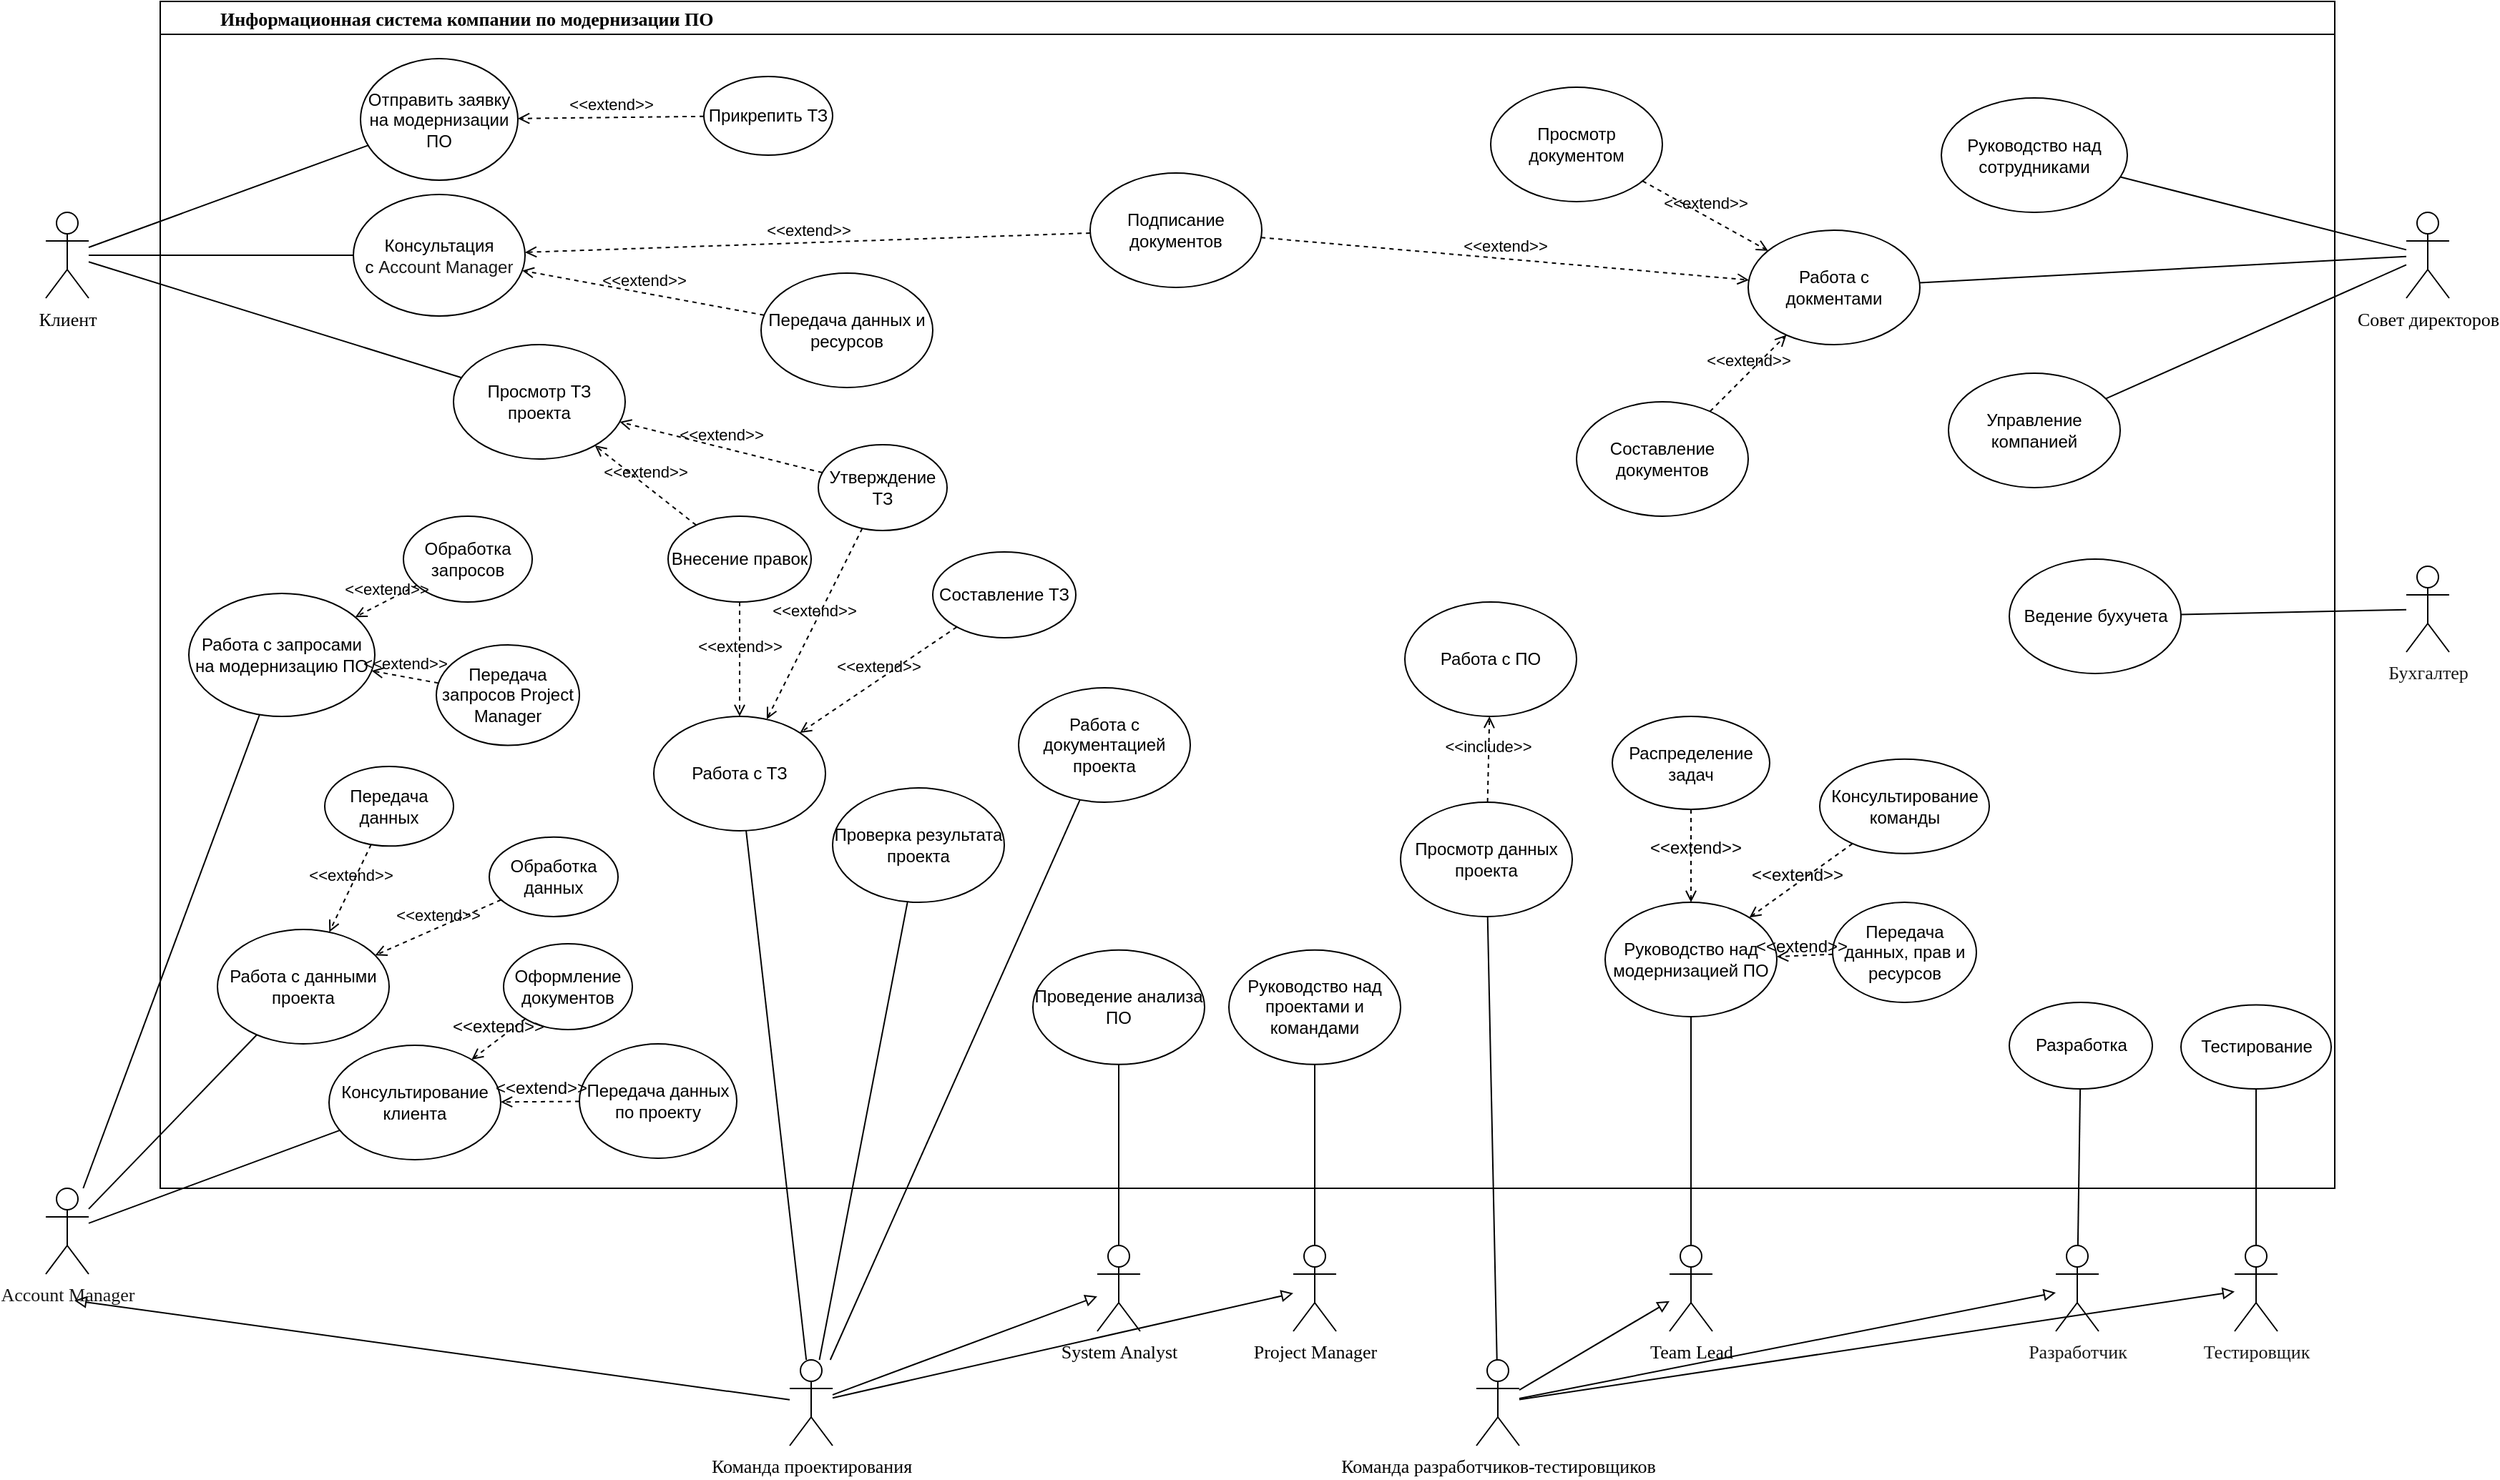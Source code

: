 <mxfile version="20.7.4" type="github"><diagram id="q-M6e1E9mZHze_OHQ8Zx" name="Страница 1"><mxGraphModel dx="5556" dy="4318" grid="1" gridSize="10" guides="1" tooltips="1" connect="1" arrows="1" fold="1" page="1" pageScale="1" pageWidth="1169" pageHeight="827" math="0" shadow="0"><root><mxCell id="0"/><mxCell id="1" parent="0"/><mxCell id="Q3jE0-thjETRsTEA8sDw-2" value="&lt;blockquote style=&quot;margin: 0 0 0 40px; border: none; padding: 0px;&quot;&gt;&lt;font style=&quot;font-size: 13px;&quot; face=&quot;Comic Sans MS&quot;&gt;Информационная система компании по модернизации ПО&lt;/font&gt;&lt;/blockquote&gt;" style="swimlane;whiteSpace=wrap;html=1;align=left;" parent="1" vertex="1"><mxGeometry x="-3160" y="-3290" width="1520" height="830" as="geometry"/></mxCell><mxCell id="R132qENjrmYCssKwSAWS-76" value="Передача данных и ресурсов" style="ellipse;whiteSpace=wrap;html=1;fontSize=12;" parent="Q3jE0-thjETRsTEA8sDw-2" vertex="1"><mxGeometry x="420" y="190" width="120" height="80" as="geometry"/></mxCell><mxCell id="R132qENjrmYCssKwSAWS-80" value="Консультация с&amp;nbsp;&lt;span style=&quot;color: rgb(24, 24, 24); text-align: start;&quot;&gt;Account Manager&lt;/span&gt;" style="ellipse;whiteSpace=wrap;html=1;fontSize=12;" parent="Q3jE0-thjETRsTEA8sDw-2" vertex="1"><mxGeometry x="135" y="135" width="120" height="85" as="geometry"/></mxCell><mxCell id="ix6OceEXEXEtg4Lz2ZiF-7" value="Работа с запросами на модернизацию ПО" style="ellipse;whiteSpace=wrap;html=1;labelBackgroundColor=none;fontSize=12;" parent="Q3jE0-thjETRsTEA8sDw-2" vertex="1"><mxGeometry x="20" y="414" width="130" height="86" as="geometry"/></mxCell><mxCell id="R132qENjrmYCssKwSAWS-59" value="Оформление документов" style="ellipse;whiteSpace=wrap;html=1;fontSize=12;" parent="Q3jE0-thjETRsTEA8sDw-2" vertex="1"><mxGeometry x="240" y="659.0" width="90" height="60" as="geometry"/></mxCell><mxCell id="R132qENjrmYCssKwSAWS-232" value="Передача данных по проекту" style="ellipse;whiteSpace=wrap;html=1;fontFamily=Helvetica;fontSize=12;fontColor=#000000;" parent="Q3jE0-thjETRsTEA8sDw-2" vertex="1"><mxGeometry x="293" y="729" width="110" height="80" as="geometry"/></mxCell><mxCell id="4A9F8sgdERrpIYho22bt-57" value="Отправить заявку на модернизации ПО" style="ellipse;whiteSpace=wrap;html=1;fontFamily=Helvetica;fontSize=12;" parent="Q3jE0-thjETRsTEA8sDw-2" vertex="1"><mxGeometry x="140" y="40" width="110" height="85" as="geometry"/></mxCell><mxCell id="R132qENjrmYCssKwSAWS-68" value="Просмотр ТЗ проекта" style="ellipse;whiteSpace=wrap;html=1;fontSize=12;" parent="Q3jE0-thjETRsTEA8sDw-2" vertex="1"><mxGeometry x="205.0" y="240" width="120" height="80" as="geometry"/></mxCell><mxCell id="R132qENjrmYCssKwSAWS-87" value="Внесение правок" style="ellipse;whiteSpace=wrap;html=1;fontSize=12;" parent="Q3jE0-thjETRsTEA8sDw-2" vertex="1"><mxGeometry x="355" y="360" width="100" height="60" as="geometry"/></mxCell><mxCell id="R132qENjrmYCssKwSAWS-86" value="&amp;lt;&amp;lt;extend&amp;gt;&amp;gt;" style="html=1;verticalAlign=bottom;labelBackgroundColor=none;endArrow=open;endFill=0;dashed=1;rounded=0;" parent="Q3jE0-thjETRsTEA8sDw-2" source="R132qENjrmYCssKwSAWS-87" target="R132qENjrmYCssKwSAWS-68" edge="1"><mxGeometry width="160" relative="1" as="geometry"><mxPoint x="1666" y="380" as="sourcePoint"/><mxPoint x="900.426" y="146.716" as="targetPoint"/></mxGeometry></mxCell><mxCell id="R132qENjrmYCssKwSAWS-145" value="Проведение анализа ПО" style="ellipse;whiteSpace=wrap;html=1;fontFamily=Helvetica;fontSize=12;" parent="Q3jE0-thjETRsTEA8sDw-2" vertex="1"><mxGeometry x="610" y="663.43" width="120" height="80" as="geometry"/></mxCell><mxCell id="R132qENjrmYCssKwSAWS-171" value="Работа с ТЗ" style="ellipse;whiteSpace=wrap;html=1;fontFamily=Helvetica;fontSize=12;" parent="Q3jE0-thjETRsTEA8sDw-2" vertex="1"><mxGeometry x="345" y="500" width="120" height="80" as="geometry"/></mxCell><mxCell id="ix6OceEXEXEtg4Lz2ZiF-79" value="Работа с документацией проекта" style="ellipse;whiteSpace=wrap;html=1;labelBackgroundColor=none;fontFamily=Helvetica;fontSize=12;" parent="Q3jE0-thjETRsTEA8sDw-2" vertex="1"><mxGeometry x="600" y="480" width="120" height="80" as="geometry"/></mxCell><mxCell id="Q3jE0-thjETRsTEA8sDw-16" value="Прикрепить ТЗ" style="ellipse;whiteSpace=wrap;html=1;" parent="Q3jE0-thjETRsTEA8sDw-2" vertex="1"><mxGeometry x="380" y="52.5" width="90" height="55" as="geometry"/></mxCell><mxCell id="Q3jE0-thjETRsTEA8sDw-15" value="&amp;lt;&amp;lt;extend&amp;gt;&amp;gt;" style="html=1;verticalAlign=bottom;labelBackgroundColor=none;endArrow=open;endFill=0;dashed=1;rounded=0;" parent="Q3jE0-thjETRsTEA8sDw-2" source="Q3jE0-thjETRsTEA8sDw-16" target="4A9F8sgdERrpIYho22bt-57" edge="1"><mxGeometry width="160" relative="1" as="geometry"><mxPoint x="100" y="90" as="sourcePoint"/><mxPoint x="741.081" y="145.846" as="targetPoint"/></mxGeometry></mxCell><mxCell id="R132qENjrmYCssKwSAWS-169" value="Руководство над проектами и командами" style="ellipse;whiteSpace=wrap;html=1;fontFamily=Helvetica;fontSize=12;" parent="Q3jE0-thjETRsTEA8sDw-2" vertex="1"><mxGeometry x="747" y="663.43" width="120" height="80" as="geometry"/></mxCell><mxCell id="EGCAOp2a2AUE9X2CAahs-15" value="Работа с докментами" style="ellipse;whiteSpace=wrap;html=1;fontFamily=Helvetica;fontSize=12;" parent="Q3jE0-thjETRsTEA8sDw-2" vertex="1"><mxGeometry x="1110" y="160" width="120" height="80" as="geometry"/></mxCell><mxCell id="bzjALbDD4a5zxIs57WuT-79" value="Руководство над сотрудниками" style="ellipse;whiteSpace=wrap;html=1;fontSize=12;" parent="Q3jE0-thjETRsTEA8sDw-2" vertex="1"><mxGeometry x="1245" y="67.5" width="130" height="80" as="geometry"/></mxCell><mxCell id="EGCAOp2a2AUE9X2CAahs-22" value="Проверка результата проекта" style="ellipse;whiteSpace=wrap;html=1;fontFamily=Helvetica;fontSize=12;" parent="Q3jE0-thjETRsTEA8sDw-2" vertex="1"><mxGeometry x="470" y="550" width="120" height="80" as="geometry"/></mxCell><mxCell id="ix6OceEXEXEtg4Lz2ZiF-23" value="Работа с данными проекта" style="ellipse;whiteSpace=wrap;html=1;labelBackgroundColor=none;fontSize=12;" parent="Q3jE0-thjETRsTEA8sDw-2" vertex="1"><mxGeometry x="40" y="649.0" width="120" height="80" as="geometry"/></mxCell><mxCell id="ix6OceEXEXEtg4Lz2ZiF-25" value="Консультирование клиента" style="ellipse;whiteSpace=wrap;html=1;labelBackgroundColor=none;fontSize=12;" parent="Q3jE0-thjETRsTEA8sDw-2" vertex="1"><mxGeometry x="118" y="730.0" width="120" height="80" as="geometry"/></mxCell><mxCell id="ix6OceEXEXEtg4Lz2ZiF-29" value="&amp;lt;&amp;lt;extend&amp;gt;&amp;gt;" style="html=1;verticalAlign=bottom;labelBackgroundColor=none;endArrow=open;endFill=0;dashed=1;rounded=0;fontSize=12;" parent="Q3jE0-thjETRsTEA8sDw-2" source="R132qENjrmYCssKwSAWS-59" target="ix6OceEXEXEtg4Lz2ZiF-25" edge="1"><mxGeometry width="160" relative="1" as="geometry"><mxPoint x="892.04" y="259.77" as="sourcePoint"/><mxPoint x="830.0" y="282.25" as="targetPoint"/></mxGeometry></mxCell><mxCell id="ix6OceEXEXEtg4Lz2ZiF-65" value="&amp;lt;&amp;lt;extend&amp;gt;&amp;gt;" style="html=1;verticalAlign=bottom;labelBackgroundColor=none;endArrow=open;endFill=0;dashed=1;rounded=0;fontSize=12;" parent="Q3jE0-thjETRsTEA8sDw-2" source="R132qENjrmYCssKwSAWS-232" target="ix6OceEXEXEtg4Lz2ZiF-25" edge="1"><mxGeometry width="160" relative="1" as="geometry"><mxPoint x="660.0" y="723.75" as="sourcePoint"/><mxPoint x="550" y="913.75" as="targetPoint"/></mxGeometry></mxCell><mxCell id="EGCAOp2a2AUE9X2CAahs-6" value="Работа с ПО" style="ellipse;whiteSpace=wrap;html=1;fontFamily=Helvetica;fontSize=12;" parent="Q3jE0-thjETRsTEA8sDw-2" vertex="1"><mxGeometry x="870" y="420" width="120" height="80" as="geometry"/></mxCell><mxCell id="R132qENjrmYCssKwSAWS-244" value="Руководство над модернизацией ПО" style="ellipse;whiteSpace=wrap;html=1;fontFamily=Helvetica;fontSize=12;fontColor=#000000;" parent="Q3jE0-thjETRsTEA8sDw-2" vertex="1"><mxGeometry x="1010" y="630" width="120" height="80" as="geometry"/></mxCell><mxCell id="ix6OceEXEXEtg4Lz2ZiF-45" value="Просмотр данных проекта" style="ellipse;whiteSpace=wrap;html=1;labelBackgroundColor=none;fontSize=12;" parent="Q3jE0-thjETRsTEA8sDw-2" vertex="1"><mxGeometry x="867" y="560.0" width="120" height="80" as="geometry"/></mxCell><mxCell id="ix6OceEXEXEtg4Lz2ZiF-46" value="&amp;lt;&amp;lt;include&amp;gt;&amp;gt;" style="html=1;verticalAlign=bottom;labelBackgroundColor=none;endArrow=open;endFill=0;dashed=1;rounded=0;" parent="Q3jE0-thjETRsTEA8sDw-2" source="ix6OceEXEXEtg4Lz2ZiF-45" target="EGCAOp2a2AUE9X2CAahs-6" edge="1"><mxGeometry width="160" relative="1" as="geometry"><mxPoint x="1539.136" y="-120.994" as="sourcePoint"/><mxPoint x="2095" y="174.38" as="targetPoint"/></mxGeometry></mxCell><mxCell id="P26Z6dgOLpdy5V5UXd-2-22" value="Тестирование" style="ellipse;whiteSpace=wrap;html=1;fontFamily=Helvetica;fontSize=12;" parent="Q3jE0-thjETRsTEA8sDw-2" vertex="1"><mxGeometry x="1412.5" y="701.75" width="105" height="58.75" as="geometry"/></mxCell><mxCell id="aQfH-yUkHVSsQNP4qPw7-16" value="Ведение бухучета" style="ellipse;whiteSpace=wrap;html=1;fontFamily=Helvetica;fontSize=12;" parent="Q3jE0-thjETRsTEA8sDw-2" vertex="1"><mxGeometry x="1292.5" y="390" width="120" height="80" as="geometry"/></mxCell><mxCell id="eBuiHBeiZORuK9-Sv1f4-7" value="Подписание документов" style="ellipse;whiteSpace=wrap;html=1;" parent="Q3jE0-thjETRsTEA8sDw-2" vertex="1"><mxGeometry x="650" y="120" width="120" height="80" as="geometry"/></mxCell><mxCell id="7XXF3W5mxEPoloaBKH3f-2" value="&amp;lt;&amp;lt;extend&amp;gt;&amp;gt;" style="html=1;verticalAlign=bottom;labelBackgroundColor=none;endArrow=open;endFill=0;dashed=1;rounded=0;" parent="Q3jE0-thjETRsTEA8sDw-2" source="eBuiHBeiZORuK9-Sv1f4-7" target="R132qENjrmYCssKwSAWS-80" edge="1"><mxGeometry width="160" relative="1" as="geometry"><mxPoint x="245.255" y="206.649" as="sourcePoint"/><mxPoint x="175.982" y="247.698" as="targetPoint"/></mxGeometry></mxCell><mxCell id="7XXF3W5mxEPoloaBKH3f-3" value="&amp;lt;&amp;lt;extend&amp;gt;&amp;gt;" style="html=1;verticalAlign=bottom;labelBackgroundColor=none;endArrow=open;endFill=0;dashed=1;rounded=0;" parent="Q3jE0-thjETRsTEA8sDw-2" source="R132qENjrmYCssKwSAWS-76" target="R132qENjrmYCssKwSAWS-80" edge="1"><mxGeometry width="160" relative="1" as="geometry"><mxPoint x="270.341" y="285.739" as="sourcePoint"/><mxPoint x="189.666" y="279.475" as="targetPoint"/></mxGeometry></mxCell><mxCell id="7XXF3W5mxEPoloaBKH3f-8" value="Обработка запросов" style="ellipse;whiteSpace=wrap;html=1;" parent="Q3jE0-thjETRsTEA8sDw-2" vertex="1"><mxGeometry x="170" y="360" width="90" height="60" as="geometry"/></mxCell><mxCell id="7XXF3W5mxEPoloaBKH3f-7" value="&amp;lt;&amp;lt;extend&amp;gt;&amp;gt;" style="html=1;verticalAlign=bottom;labelBackgroundColor=none;endArrow=open;endFill=0;dashed=1;rounded=0;" parent="Q3jE0-thjETRsTEA8sDw-2" source="7XXF3W5mxEPoloaBKH3f-8" target="ix6OceEXEXEtg4Lz2ZiF-7" edge="1"><mxGeometry width="160" relative="1" as="geometry"><mxPoint x="220" y="500" as="sourcePoint"/><mxPoint x="168.221" y="307.761" as="targetPoint"/></mxGeometry></mxCell><mxCell id="7XXF3W5mxEPoloaBKH3f-10" value="Передача запросов&amp;nbsp;&lt;span style=&quot;text-align: start; background-color: rgb(255, 255, 255);&quot;&gt;&lt;font style=&quot;font-size: 12px;&quot;&gt;Project Manager&lt;/font&gt;&lt;/span&gt;" style="ellipse;whiteSpace=wrap;html=1;" parent="Q3jE0-thjETRsTEA8sDw-2" vertex="1"><mxGeometry x="193" y="450" width="100" height="70.25" as="geometry"/></mxCell><mxCell id="7XXF3W5mxEPoloaBKH3f-9" value="&amp;lt;&amp;lt;extend&amp;gt;&amp;gt;" style="html=1;verticalAlign=bottom;labelBackgroundColor=none;endArrow=open;endFill=0;dashed=1;rounded=0;" parent="Q3jE0-thjETRsTEA8sDw-2" source="7XXF3W5mxEPoloaBKH3f-10" target="ix6OceEXEXEtg4Lz2ZiF-7" edge="1"><mxGeometry width="160" relative="1" as="geometry"><mxPoint x="250" y="560" as="sourcePoint"/><mxPoint x="166.739" y="536.993" as="targetPoint"/></mxGeometry></mxCell><mxCell id="7XXF3W5mxEPoloaBKH3f-12" value="Обработка данных" style="ellipse;whiteSpace=wrap;html=1;fontFamily=Helvetica;fontSize=12;" parent="Q3jE0-thjETRsTEA8sDw-2" vertex="1"><mxGeometry x="230" y="584.38" width="90" height="55.62" as="geometry"/></mxCell><mxCell id="7XXF3W5mxEPoloaBKH3f-11" value="&amp;lt;&amp;lt;extend&amp;gt;&amp;gt;" style="html=1;verticalAlign=bottom;labelBackgroundColor=none;endArrow=open;endFill=0;dashed=1;rounded=0;" parent="Q3jE0-thjETRsTEA8sDw-2" source="7XXF3W5mxEPoloaBKH3f-12" target="ix6OceEXEXEtg4Lz2ZiF-23" edge="1"><mxGeometry width="160" relative="1" as="geometry"><mxPoint x="200" y="600" as="sourcePoint"/><mxPoint x="168.605" y="541.424" as="targetPoint"/></mxGeometry></mxCell><mxCell id="7XXF3W5mxEPoloaBKH3f-13" value="Передача данных" style="ellipse;whiteSpace=wrap;html=1;fontFamily=Helvetica;fontSize=12;" parent="Q3jE0-thjETRsTEA8sDw-2" vertex="1"><mxGeometry x="115" y="535.06" width="90" height="55.62" as="geometry"/></mxCell><mxCell id="7XXF3W5mxEPoloaBKH3f-14" value="&amp;lt;&amp;lt;extend&amp;gt;&amp;gt;" style="html=1;verticalAlign=bottom;labelBackgroundColor=none;endArrow=open;endFill=0;dashed=1;rounded=0;" parent="Q3jE0-thjETRsTEA8sDw-2" source="7XXF3W5mxEPoloaBKH3f-13" target="ix6OceEXEXEtg4Lz2ZiF-23" edge="1"><mxGeometry width="160" relative="1" as="geometry"><mxPoint x="288.363" y="668.858" as="sourcePoint"/><mxPoint x="226.06" y="684.743" as="targetPoint"/></mxGeometry></mxCell><mxCell id="7XXF3W5mxEPoloaBKH3f-16" value="Утверждение ТЗ" style="ellipse;whiteSpace=wrap;html=1;fontFamily=Helvetica;fontSize=12;" parent="Q3jE0-thjETRsTEA8sDw-2" vertex="1"><mxGeometry x="460" y="310" width="90" height="60" as="geometry"/></mxCell><mxCell id="7XXF3W5mxEPoloaBKH3f-15" value="&amp;lt;&amp;lt;extend&amp;gt;&amp;gt;" style="html=1;verticalAlign=bottom;labelBackgroundColor=none;endArrow=open;endFill=0;dashed=1;rounded=0;" parent="Q3jE0-thjETRsTEA8sDw-2" source="7XXF3W5mxEPoloaBKH3f-16" target="R132qENjrmYCssKwSAWS-171" edge="1"><mxGeometry width="160" relative="1" as="geometry"><mxPoint x="390" y="470" as="sourcePoint"/><mxPoint x="226.06" y="684.743" as="targetPoint"/></mxGeometry></mxCell><mxCell id="7XXF3W5mxEPoloaBKH3f-17" value="&amp;lt;&amp;lt;extend&amp;gt;&amp;gt;" style="html=1;verticalAlign=bottom;labelBackgroundColor=none;endArrow=open;endFill=0;dashed=1;rounded=0;" parent="Q3jE0-thjETRsTEA8sDw-2" source="R132qENjrmYCssKwSAWS-87" target="R132qENjrmYCssKwSAWS-171" edge="1"><mxGeometry width="160" relative="1" as="geometry"><mxPoint x="436.287" y="498.984" as="sourcePoint"/><mxPoint x="514.938" y="547.481" as="targetPoint"/></mxGeometry></mxCell><mxCell id="7XXF3W5mxEPoloaBKH3f-25" value="Передача данных, прав и ресурсов" style="ellipse;whiteSpace=wrap;html=1;fontFamily=Helvetica;fontSize=12;" parent="Q3jE0-thjETRsTEA8sDw-2" vertex="1"><mxGeometry x="1169" y="630" width="100.5" height="70" as="geometry"/></mxCell><mxCell id="7XXF3W5mxEPoloaBKH3f-30" value="Составление ТЗ" style="ellipse;whiteSpace=wrap;html=1;fontFamily=Helvetica;fontSize=12;" parent="Q3jE0-thjETRsTEA8sDw-2" vertex="1"><mxGeometry x="540" y="385" width="100" height="60" as="geometry"/></mxCell><mxCell id="7XXF3W5mxEPoloaBKH3f-29" value="&amp;lt;&amp;lt;extend&amp;gt;&amp;gt;" style="html=1;verticalAlign=bottom;labelBackgroundColor=none;endArrow=open;endFill=0;dashed=1;rounded=0;" parent="Q3jE0-thjETRsTEA8sDw-2" source="7XXF3W5mxEPoloaBKH3f-30" target="R132qENjrmYCssKwSAWS-171" edge="1"><mxGeometry width="160" relative="1" as="geometry"><mxPoint x="580" y="550" as="sourcePoint"/><mxPoint x="590.001" y="544.876" as="targetPoint"/></mxGeometry></mxCell><mxCell id="7XXF3W5mxEPoloaBKH3f-31" value="&amp;lt;&amp;lt;extend&amp;gt;&amp;gt;" style="html=1;verticalAlign=bottom;labelBackgroundColor=none;endArrow=open;endFill=0;dashed=1;rounded=0;fontSize=12;" parent="Q3jE0-thjETRsTEA8sDw-2" source="7XXF3W5mxEPoloaBKH3f-32" target="R132qENjrmYCssKwSAWS-244" edge="1"><mxGeometry x="0.113" y="3" width="160" relative="1" as="geometry"><mxPoint x="1650" y="800" as="sourcePoint"/><mxPoint x="1620.005" y="819.0" as="targetPoint"/><mxPoint as="offset"/></mxGeometry></mxCell><mxCell id="7XXF3W5mxEPoloaBKH3f-32" value="Распределение задач" style="ellipse;whiteSpace=wrap;html=1;fontFamily=Helvetica;fontSize=12;" parent="Q3jE0-thjETRsTEA8sDw-2" vertex="1"><mxGeometry x="1015" y="500" width="110" height="65" as="geometry"/></mxCell><mxCell id="7XXF3W5mxEPoloaBKH3f-36" value="Консультирование команды" style="ellipse;whiteSpace=wrap;html=1;fontFamily=Helvetica;fontSize=12;" parent="Q3jE0-thjETRsTEA8sDw-2" vertex="1"><mxGeometry x="1160" y="529.87" width="118.5" height="66" as="geometry"/></mxCell><mxCell id="7XXF3W5mxEPoloaBKH3f-35" value="&amp;lt;&amp;lt;extend&amp;gt;&amp;gt;" style="html=1;verticalAlign=bottom;labelBackgroundColor=none;endArrow=open;endFill=0;dashed=1;rounded=0;fontSize=12;" parent="Q3jE0-thjETRsTEA8sDw-2" source="7XXF3W5mxEPoloaBKH3f-36" target="R132qENjrmYCssKwSAWS-244" edge="1"><mxGeometry x="0.113" y="3" width="160" relative="1" as="geometry"><mxPoint x="1730" y="640" as="sourcePoint"/><mxPoint x="1712.425" y="754.993" as="targetPoint"/><mxPoint as="offset"/></mxGeometry></mxCell><mxCell id="7XXF3W5mxEPoloaBKH3f-39" value="&amp;lt;&amp;lt;extend&amp;gt;&amp;gt;" style="html=1;verticalAlign=bottom;labelBackgroundColor=none;endArrow=open;endFill=0;dashed=1;rounded=0;" parent="Q3jE0-thjETRsTEA8sDw-2" source="7XXF3W5mxEPoloaBKH3f-16" target="R132qENjrmYCssKwSAWS-68" edge="1"><mxGeometry width="160" relative="1" as="geometry"><mxPoint x="490" y="280" as="sourcePoint"/><mxPoint x="313.984" y="152.794" as="targetPoint"/></mxGeometry></mxCell><mxCell id="7XXF3W5mxEPoloaBKH3f-40" value="&amp;lt;&amp;lt;extend&amp;gt;&amp;gt;" style="html=1;verticalAlign=bottom;labelBackgroundColor=none;endArrow=open;endFill=0;dashed=1;rounded=0;" parent="Q3jE0-thjETRsTEA8sDw-2" source="eBuiHBeiZORuK9-Sv1f4-7" target="EGCAOp2a2AUE9X2CAahs-15" edge="1"><mxGeometry width="160" relative="1" as="geometry"><mxPoint x="510.131" y="311.036" as="sourcePoint"/><mxPoint x="316.415" y="205.348" as="targetPoint"/></mxGeometry></mxCell><mxCell id="64nfUpu1Uzu5Sois6S0N-4" value="Составление документов" style="ellipse;whiteSpace=wrap;html=1;" parent="Q3jE0-thjETRsTEA8sDw-2" vertex="1"><mxGeometry x="990" y="280" width="120" height="80" as="geometry"/></mxCell><mxCell id="64nfUpu1Uzu5Sois6S0N-3" value="&amp;lt;&amp;lt;extend&amp;gt;&amp;gt;" style="html=1;verticalAlign=bottom;labelBackgroundColor=none;endArrow=open;endFill=0;dashed=1;rounded=0;" parent="Q3jE0-thjETRsTEA8sDw-2" source="64nfUpu1Uzu5Sois6S0N-4" target="EGCAOp2a2AUE9X2CAahs-15" edge="1"><mxGeometry width="160" relative="1" as="geometry"><mxPoint x="1070" y="217" as="sourcePoint"/><mxPoint x="1016.718" y="173.282" as="targetPoint"/></mxGeometry></mxCell><mxCell id="OAdBRjFuNahk1NcrSssZ-12" value="&amp;lt;&amp;lt;extend&amp;gt;&amp;gt;" style="html=1;verticalAlign=bottom;labelBackgroundColor=none;endArrow=open;endFill=0;dashed=1;rounded=0;fontSize=12;" parent="Q3jE0-thjETRsTEA8sDw-2" source="7XXF3W5mxEPoloaBKH3f-25" target="R132qENjrmYCssKwSAWS-244" edge="1"><mxGeometry x="0.113" y="3" width="160" relative="1" as="geometry"><mxPoint x="1491.403" y="703.176" as="sourcePoint"/><mxPoint x="1700.657" y="724.718" as="targetPoint"/><mxPoint as="offset"/></mxGeometry></mxCell><mxCell id="HTXveV4ctOpD13o5E84P-7" value="Управление компанией" style="ellipse;whiteSpace=wrap;html=1;" parent="Q3jE0-thjETRsTEA8sDw-2" vertex="1"><mxGeometry x="1250" y="260" width="120" height="80" as="geometry"/></mxCell><mxCell id="R132qENjrmYCssKwSAWS-193" value="Разработка" style="ellipse;whiteSpace=wrap;html=1;fontFamily=Helvetica;fontSize=12;fontColor=#000000;" parent="Q3jE0-thjETRsTEA8sDw-2" vertex="1"><mxGeometry x="1292.5" y="700" width="100" height="60.5" as="geometry"/></mxCell><mxCell id="64nfUpu1Uzu5Sois6S0N-2" value="Просмотр документом" style="ellipse;whiteSpace=wrap;html=1;" parent="Q3jE0-thjETRsTEA8sDw-2" vertex="1"><mxGeometry x="930" y="60" width="120" height="80" as="geometry"/></mxCell><mxCell id="64nfUpu1Uzu5Sois6S0N-1" value="&amp;lt;&amp;lt;extend&amp;gt;&amp;gt;" style="html=1;verticalAlign=bottom;labelBackgroundColor=none;endArrow=open;endFill=0;dashed=1;rounded=0;" parent="Q3jE0-thjETRsTEA8sDw-2" source="64nfUpu1Uzu5Sois6S0N-2" target="EGCAOp2a2AUE9X2CAahs-15" edge="1"><mxGeometry width="160" relative="1" as="geometry"><mxPoint x="1020" y="220" as="sourcePoint"/><mxPoint x="990.031" y="138.724" as="targetPoint"/></mxGeometry></mxCell><mxCell id="4A9F8sgdERrpIYho22bt-45" value="&lt;span style=&quot;text-align: start; background-color: rgb(255, 255, 255);&quot;&gt;&lt;font face=&quot;Comic Sans MS&quot; style=&quot;font-size: 13px;&quot;&gt;Project Manager&lt;/font&gt;&lt;/span&gt;" style="shape=umlActor;verticalLabelPosition=bottom;verticalAlign=top;html=1;outlineConnect=0;fontFamily=Helvetica;fontSize=12;" parent="1" vertex="1"><mxGeometry x="-2368" y="-2420" width="30" height="60" as="geometry"/></mxCell><mxCell id="4A9F8sgdERrpIYho22bt-49" value="&lt;span style=&quot;box-sizing: border-box; margin: 0px; padding: 0px; border: 0px; font-variant-numeric: inherit; font-variant-east-asian: inherit; font-stretch: inherit; line-height: inherit; vertical-align: baseline; color: rgb(24, 24, 24); text-align: start; background-color: rgb(255, 255, 255);&quot;&gt;&lt;font face=&quot;Comic Sans MS&quot; style=&quot;font-size: 13px;&quot;&gt;Account Manager&lt;/font&gt;&lt;/span&gt;" style="shape=umlActor;verticalLabelPosition=bottom;verticalAlign=top;html=1;outlineConnect=0;fontFamily=Helvetica;fontSize=12;" parent="1" vertex="1"><mxGeometry x="-3240" y="-2460" width="30" height="60" as="geometry"/></mxCell><mxCell id="4A9F8sgdERrpIYho22bt-103" value="&lt;font style=&quot;font-size: 13px;&quot; face=&quot;Comic Sans MS&quot;&gt;Команда проектирования&lt;/font&gt;" style="shape=umlActor;verticalLabelPosition=bottom;verticalAlign=top;html=1;outlineConnect=0;fontFamily=Helvetica;fontSize=12;" parent="1" vertex="1"><mxGeometry x="-2720" y="-2340" width="30" height="60" as="geometry"/></mxCell><mxCell id="4A9F8sgdERrpIYho22bt-122" value="&lt;font style=&quot;font-size: 13px;&quot; face=&quot;Comic Sans MS&quot;&gt;System Analyst&lt;/font&gt;" style="shape=umlActor;verticalLabelPosition=bottom;verticalAlign=top;html=1;outlineConnect=0;fontFamily=Helvetica;fontSize=12;" parent="1" vertex="1"><mxGeometry x="-2505" y="-2420" width="30" height="60" as="geometry"/></mxCell><mxCell id="R132qENjrmYCssKwSAWS-46" value="" style="endArrow=none;html=1;rounded=0;fontSize=12;" parent="1" source="4A9F8sgdERrpIYho22bt-49" target="ix6OceEXEXEtg4Lz2ZiF-7" edge="1"><mxGeometry width="50" height="50" relative="1" as="geometry"><mxPoint x="-2960" y="-2856.25" as="sourcePoint"/><mxPoint x="-2850" y="-2875.75" as="targetPoint"/></mxGeometry></mxCell><mxCell id="R132qENjrmYCssKwSAWS-144" value="" style="endArrow=none;html=1;rounded=0;fontFamily=Helvetica;fontSize=12;exitX=0.5;exitY=0;exitDx=0;exitDy=0;exitPerimeter=0;" parent="1" source="4A9F8sgdERrpIYho22bt-122" target="R132qENjrmYCssKwSAWS-145" edge="1"><mxGeometry width="50" height="50" relative="1" as="geometry"><mxPoint x="-1429" y="-2426.75" as="sourcePoint"/><mxPoint x="-1549" y="-2386.75" as="targetPoint"/></mxGeometry></mxCell><mxCell id="R132qENjrmYCssKwSAWS-163" value="" style="endArrow=block;html=1;rounded=0;fontFamily=Helvetica;fontSize=12;endFill=0;" parent="1" source="4A9F8sgdERrpIYho22bt-103" target="4A9F8sgdERrpIYho22bt-122" edge="1"><mxGeometry width="50" height="50" relative="1" as="geometry"><mxPoint x="-1255" y="-1879.63" as="sourcePoint"/><mxPoint x="-1205" y="-1929.63" as="targetPoint"/></mxGeometry></mxCell><mxCell id="R132qENjrmYCssKwSAWS-164" value="" style="endArrow=block;html=1;rounded=0;fontFamily=Helvetica;fontSize=12;endFill=0;" parent="1" source="4A9F8sgdERrpIYho22bt-103" target="4A9F8sgdERrpIYho22bt-45" edge="1"><mxGeometry width="50" height="50" relative="1" as="geometry"><mxPoint x="-1255" y="-1879.63" as="sourcePoint"/><mxPoint x="-1205" y="-1929.63" as="targetPoint"/></mxGeometry></mxCell><mxCell id="R132qENjrmYCssKwSAWS-168" value="" style="endArrow=none;html=1;rounded=0;fontFamily=Helvetica;fontSize=12;" parent="1" source="4A9F8sgdERrpIYho22bt-45" target="R132qENjrmYCssKwSAWS-169" edge="1"><mxGeometry width="50" height="50" relative="1" as="geometry"><mxPoint x="-1556" y="-2271" as="sourcePoint"/><mxPoint x="-1506" y="-2721" as="targetPoint"/></mxGeometry></mxCell><mxCell id="ix6OceEXEXEtg4Lz2ZiF-21" value="" style="endArrow=none;html=1;rounded=0;fontSize=12;" parent="1" source="4A9F8sgdERrpIYho22bt-49" target="ix6OceEXEXEtg4Lz2ZiF-25" edge="1"><mxGeometry width="50" height="50" relative="1" as="geometry"><mxPoint x="-2530" y="-2837.75" as="sourcePoint"/><mxPoint x="-2720" y="-2877.75" as="targetPoint"/></mxGeometry></mxCell><mxCell id="ix6OceEXEXEtg4Lz2ZiF-22" value="" style="endArrow=none;html=1;rounded=0;fontSize=12;" parent="1" source="4A9F8sgdERrpIYho22bt-49" target="ix6OceEXEXEtg4Lz2ZiF-23" edge="1"><mxGeometry width="50" height="50" relative="1" as="geometry"><mxPoint x="-2530" y="-2837.75" as="sourcePoint"/><mxPoint x="-2780" y="-2777.75" as="targetPoint"/></mxGeometry></mxCell><mxCell id="ix6OceEXEXEtg4Lz2ZiF-28" value="" style="endArrow=block;html=1;rounded=0;fontFamily=Helvetica;fontSize=12;endFill=0;entryX=0.667;entryY=1.308;entryDx=0;entryDy=0;entryPerimeter=0;" parent="1" source="4A9F8sgdERrpIYho22bt-103" target="4A9F8sgdERrpIYho22bt-49" edge="1"><mxGeometry width="50" height="50" relative="1" as="geometry"><mxPoint x="-3037.5" y="-1993.5" as="sourcePoint"/><mxPoint x="-1080" y="-2027.49" as="targetPoint"/></mxGeometry></mxCell><mxCell id="4A9F8sgdERrpIYho22bt-37" value="&lt;font style=&quot;font-size: 13px;&quot; face=&quot;Comic Sans MS&quot;&gt;Клиент&lt;/font&gt;" style="shape=umlActor;verticalLabelPosition=bottom;verticalAlign=top;html=1;outlineConnect=0;fontFamily=Helvetica;fontSize=12;" parent="1" vertex="1"><mxGeometry x="-3240" y="-3142.5" width="30" height="60" as="geometry"/></mxCell><mxCell id="4A9F8sgdERrpIYho22bt-58" value="" style="endArrow=none;html=1;rounded=0;fontFamily=Helvetica;fontSize=12;" parent="1" source="4A9F8sgdERrpIYho22bt-37" target="4A9F8sgdERrpIYho22bt-57" edge="1"><mxGeometry width="50" height="50" relative="1" as="geometry"><mxPoint x="-2430" y="-3120" as="sourcePoint"/><mxPoint x="-2520" y="-3170" as="targetPoint"/></mxGeometry></mxCell><mxCell id="bzjALbDD4a5zxIs57WuT-73" value="&lt;font face=&quot;Comic Sans MS&quot; style=&quot;font-size: 13px;&quot;&gt;Совет директоров&lt;/font&gt;" style="shape=umlActor;verticalLabelPosition=bottom;verticalAlign=top;html=1;outlineConnect=0;fontSize=12;" parent="1" vertex="1"><mxGeometry x="-1590" y="-3142.5" width="30" height="60" as="geometry"/></mxCell><mxCell id="bzjALbDD4a5zxIs57WuT-78" value="" style="endArrow=none;html=1;rounded=0;fontSize=12;" parent="1" source="bzjALbDD4a5zxIs57WuT-79" target="bzjALbDD4a5zxIs57WuT-73" edge="1"><mxGeometry width="50" height="50" relative="1" as="geometry"><mxPoint x="-571" y="-3267.5" as="sourcePoint"/><mxPoint x="-451" y="-3497.5" as="targetPoint"/></mxGeometry></mxCell><mxCell id="Q3jE0-thjETRsTEA8sDw-8" value="" style="endArrow=none;html=1;rounded=0;" parent="1" source="4A9F8sgdERrpIYho22bt-103" target="R132qENjrmYCssKwSAWS-171" edge="1"><mxGeometry width="50" height="50" relative="1" as="geometry"><mxPoint x="-2410" y="-2134.38" as="sourcePoint"/><mxPoint x="-2565" y="-2554.38" as="targetPoint"/></mxGeometry></mxCell><mxCell id="EGCAOp2a2AUE9X2CAahs-14" value="" style="endArrow=none;html=1;rounded=0;fontSize=12;" parent="1" source="EGCAOp2a2AUE9X2CAahs-15" target="bzjALbDD4a5zxIs57WuT-73" edge="1"><mxGeometry width="50" height="50" relative="1" as="geometry"><mxPoint x="-2110" y="-3140" as="sourcePoint"/><mxPoint x="-1956.058" y="-3430" as="targetPoint"/></mxGeometry></mxCell><mxCell id="EGCAOp2a2AUE9X2CAahs-20" value="" style="endArrow=none;html=1;rounded=0;" parent="1" source="4A9F8sgdERrpIYho22bt-103" target="EGCAOp2a2AUE9X2CAahs-22" edge="1"><mxGeometry width="50" height="50" relative="1" as="geometry"><mxPoint x="-2425" y="-1921.88" as="sourcePoint"/><mxPoint x="-2510" y="-2534.38" as="targetPoint"/></mxGeometry></mxCell><mxCell id="4A9F8sgdERrpIYho22bt-53" value="&lt;font size=&quot;1&quot; face=&quot;Comic Sans MS&quot; style=&quot;&quot;&gt;&lt;span style=&quot;box-sizing: border-box; margin: 0px; padding: 0px; border: 0px none; font-variant-numeric: inherit; font-variant-east-asian: inherit; font-stretch: inherit; line-height: inherit; vertical-align: baseline; color: rgb(24, 24, 24); text-align: start; background-color: rgb(255, 255, 255); font-size: 13px;&quot;&gt;Бухгалтер&lt;/span&gt;&lt;/font&gt;" style="shape=umlActor;verticalLabelPosition=bottom;verticalAlign=top;html=1;outlineConnect=0;fontFamily=Helvetica;fontSize=12;" parent="1" vertex="1"><mxGeometry x="-1590" y="-2895" width="30" height="60" as="geometry"/></mxCell><mxCell id="aQfH-yUkHVSsQNP4qPw7-17" value="" style="endArrow=none;html=1;rounded=0;fontFamily=Helvetica;fontSize=12;" parent="1" source="aQfH-yUkHVSsQNP4qPw7-16" target="4A9F8sgdERrpIYho22bt-53" edge="1"><mxGeometry width="50" height="50" relative="1" as="geometry"><mxPoint x="-990" y="-3549.87" as="sourcePoint"/><mxPoint x="-940" y="-3599.87" as="targetPoint"/></mxGeometry></mxCell><mxCell id="R132qENjrmYCssKwSAWS-183" value="&lt;font style=&quot;font-size: 13px;&quot; face=&quot;Comic Sans MS&quot;&gt;Команда разработчиков-тестировщиков&lt;br&gt;&lt;/font&gt;" style="shape=umlActor;verticalLabelPosition=bottom;verticalAlign=top;html=1;outlineConnect=0;fontFamily=Helvetica;fontSize=12;" parent="1" vertex="1"><mxGeometry x="-2240" y="-2340" width="30" height="60" as="geometry"/></mxCell><mxCell id="bzjALbDD4a5zxIs57WuT-56" value="" style="endArrow=block;html=1;rounded=0;fontSize=12;endFill=0;" parent="1" source="R132qENjrmYCssKwSAWS-183" target="R132qENjrmYCssKwSAWS-184" edge="1"><mxGeometry width="50" height="50" relative="1" as="geometry"><mxPoint x="-875" y="-2482.815" as="sourcePoint"/><mxPoint x="-745" y="-2636.175" as="targetPoint"/></mxGeometry></mxCell><mxCell id="ix6OceEXEXEtg4Lz2ZiF-44" value="" style="endArrow=none;html=1;rounded=0;fontSize=12;" parent="1" source="R132qENjrmYCssKwSAWS-183" target="ix6OceEXEXEtg4Lz2ZiF-45" edge="1"><mxGeometry width="50" height="50" relative="1" as="geometry"><mxPoint x="-1205" y="-2662.12" as="sourcePoint"/><mxPoint x="-1245" y="-3442.12" as="targetPoint"/></mxGeometry></mxCell><mxCell id="P26Z6dgOLpdy5V5UXd-2-20" value="" style="endArrow=block;html=1;rounded=0;fontSize=12;endFill=0;" parent="1" source="R132qENjrmYCssKwSAWS-183" target="4A9F8sgdERrpIYho22bt-50" edge="1"><mxGeometry width="50" height="50" relative="1" as="geometry"><mxPoint x="-1105" y="-2522.12" as="sourcePoint"/><mxPoint x="-965" y="-2676.12" as="targetPoint"/></mxGeometry></mxCell><mxCell id="P26Z6dgOLpdy5V5UXd-2-21" value="" style="endArrow=block;html=1;rounded=0;fontSize=12;endFill=0;startArrow=none;" parent="1" source="R132qENjrmYCssKwSAWS-183" target="4A9F8sgdERrpIYho22bt-51" edge="1"><mxGeometry width="50" height="50" relative="1" as="geometry"><mxPoint x="-1095" y="-2512.12" as="sourcePoint"/><mxPoint x="-955" y="-2666.12" as="targetPoint"/></mxGeometry></mxCell><mxCell id="R132qENjrmYCssKwSAWS-184" value="&lt;font face=&quot;Comic Sans MS&quot; style=&quot;font-size: 13px;&quot;&gt;Team Lead&lt;/font&gt;" style="shape=umlActor;verticalLabelPosition=bottom;verticalAlign=top;html=1;outlineConnect=0;fontFamily=Helvetica;fontSize=12;fontColor=#000000;" parent="1" vertex="1"><mxGeometry x="-2105" y="-2420" width="30" height="60" as="geometry"/></mxCell><mxCell id="EGCAOp2a2AUE9X2CAahs-10" value="" style="endArrow=none;html=1;rounded=0;fontFamily=Helvetica;fontSize=12;fontColor=#000000;" parent="1" source="R132qENjrmYCssKwSAWS-184" target="R132qENjrmYCssKwSAWS-244" edge="1"><mxGeometry width="50" height="50" relative="1" as="geometry"><mxPoint x="-310" y="-2692.049" as="sourcePoint"/><mxPoint x="-255" y="-2765.12" as="targetPoint"/></mxGeometry></mxCell><mxCell id="4A9F8sgdERrpIYho22bt-51" value="&lt;span style=&quot;box-sizing: border-box; margin: 0px; padding: 0px; border: 0px; font-variant-numeric: inherit; font-variant-east-asian: inherit; font-stretch: inherit; line-height: inherit; vertical-align: baseline; color: rgb(24, 24, 24); text-align: start; background-color: rgb(255, 255, 255);&quot;&gt;&lt;font face=&quot;Comic Sans MS&quot; style=&quot;font-size: 13px;&quot;&gt;Тестировщик&lt;/font&gt;&lt;/span&gt;" style="shape=umlActor;verticalLabelPosition=bottom;verticalAlign=top;html=1;outlineConnect=0;fontFamily=Helvetica;fontSize=12;" parent="1" vertex="1"><mxGeometry x="-1710" y="-2420" width="30" height="60" as="geometry"/></mxCell><mxCell id="R132qENjrmYCssKwSAWS-215" value="" style="endArrow=none;html=1;rounded=0;fontFamily=Helvetica;fontSize=12;fontColor=#000000;" parent="1" source="4A9F8sgdERrpIYho22bt-51" target="P26Z6dgOLpdy5V5UXd-2-22" edge="1"><mxGeometry width="50" height="50" relative="1" as="geometry"><mxPoint x="-124" y="-2823.62" as="sourcePoint"/><mxPoint x="-335" y="-2795.62" as="targetPoint"/></mxGeometry></mxCell><mxCell id="eBuiHBeiZORuK9-Sv1f4-2" value="" style="endArrow=none;html=1;rounded=0;fontFamily=Helvetica;fontSize=12;" parent="1" source="4A9F8sgdERrpIYho22bt-37" target="R132qENjrmYCssKwSAWS-80" edge="1"><mxGeometry width="50" height="50" relative="1" as="geometry"><mxPoint x="-3231" y="-3085" as="sourcePoint"/><mxPoint x="-3080.0" y="-3085" as="targetPoint"/></mxGeometry></mxCell><mxCell id="7XXF3W5mxEPoloaBKH3f-4" value="" style="endArrow=none;html=1;rounded=0;fontFamily=Helvetica;fontSize=12;" parent="1" source="4A9F8sgdERrpIYho22bt-37" target="R132qENjrmYCssKwSAWS-68" edge="1"><mxGeometry width="50" height="50" relative="1" as="geometry"><mxPoint x="-3231" y="-3091.674" as="sourcePoint"/><mxPoint x="-3100.059" y="-3149.93" as="targetPoint"/></mxGeometry></mxCell><mxCell id="HTXveV4ctOpD13o5E84P-6" value="" style="endArrow=none;html=1;rounded=0;fontSize=12;" parent="1" source="HTXveV4ctOpD13o5E84P-7" target="bzjALbDD4a5zxIs57WuT-73" edge="1"><mxGeometry width="50" height="50" relative="1" as="geometry"><mxPoint x="-1940" y="-3090" as="sourcePoint"/><mxPoint x="-1941.094" y="-3430" as="targetPoint"/></mxGeometry></mxCell><mxCell id="HTXveV4ctOpD13o5E84P-9" value="" style="endArrow=none;html=1;rounded=0;" parent="1" source="4A9F8sgdERrpIYho22bt-103" target="ix6OceEXEXEtg4Lz2ZiF-79" edge="1"><mxGeometry width="50" height="50" relative="1" as="geometry"><mxPoint x="-2723.394" y="-2130" as="sourcePoint"/><mxPoint x="-2544.941" y="-2591.26" as="targetPoint"/></mxGeometry></mxCell><mxCell id="R132qENjrmYCssKwSAWS-190" value="" style="endArrow=none;html=1;rounded=0;fontFamily=Helvetica;fontSize=12;fontColor=#000000;" parent="1" source="4A9F8sgdERrpIYho22bt-50" target="R132qENjrmYCssKwSAWS-193" edge="1"><mxGeometry width="50" height="50" relative="1" as="geometry"><mxPoint x="-1064" y="-2845.37" as="sourcePoint"/><mxPoint x="-545" y="-2795.62" as="targetPoint"/></mxGeometry></mxCell><mxCell id="4A9F8sgdERrpIYho22bt-50" value="&lt;span style=&quot;box-sizing: border-box; margin: 0px; padding: 0px; border: 0px; font-variant-numeric: inherit; font-variant-east-asian: inherit; font-stretch: inherit; line-height: inherit; vertical-align: baseline; color: rgb(24, 24, 24); text-align: start; background-color: rgb(255, 255, 255);&quot;&gt;&lt;font face=&quot;Comic Sans MS&quot; style=&quot;font-size: 13px;&quot;&gt;Разработчик&lt;/font&gt;&lt;/span&gt;" style="shape=umlActor;verticalLabelPosition=bottom;verticalAlign=top;html=1;outlineConnect=0;fontFamily=Helvetica;fontSize=12;" parent="1" vertex="1"><mxGeometry x="-1835" y="-2420" width="30" height="60" as="geometry"/></mxCell></root></mxGraphModel></diagram></mxfile>